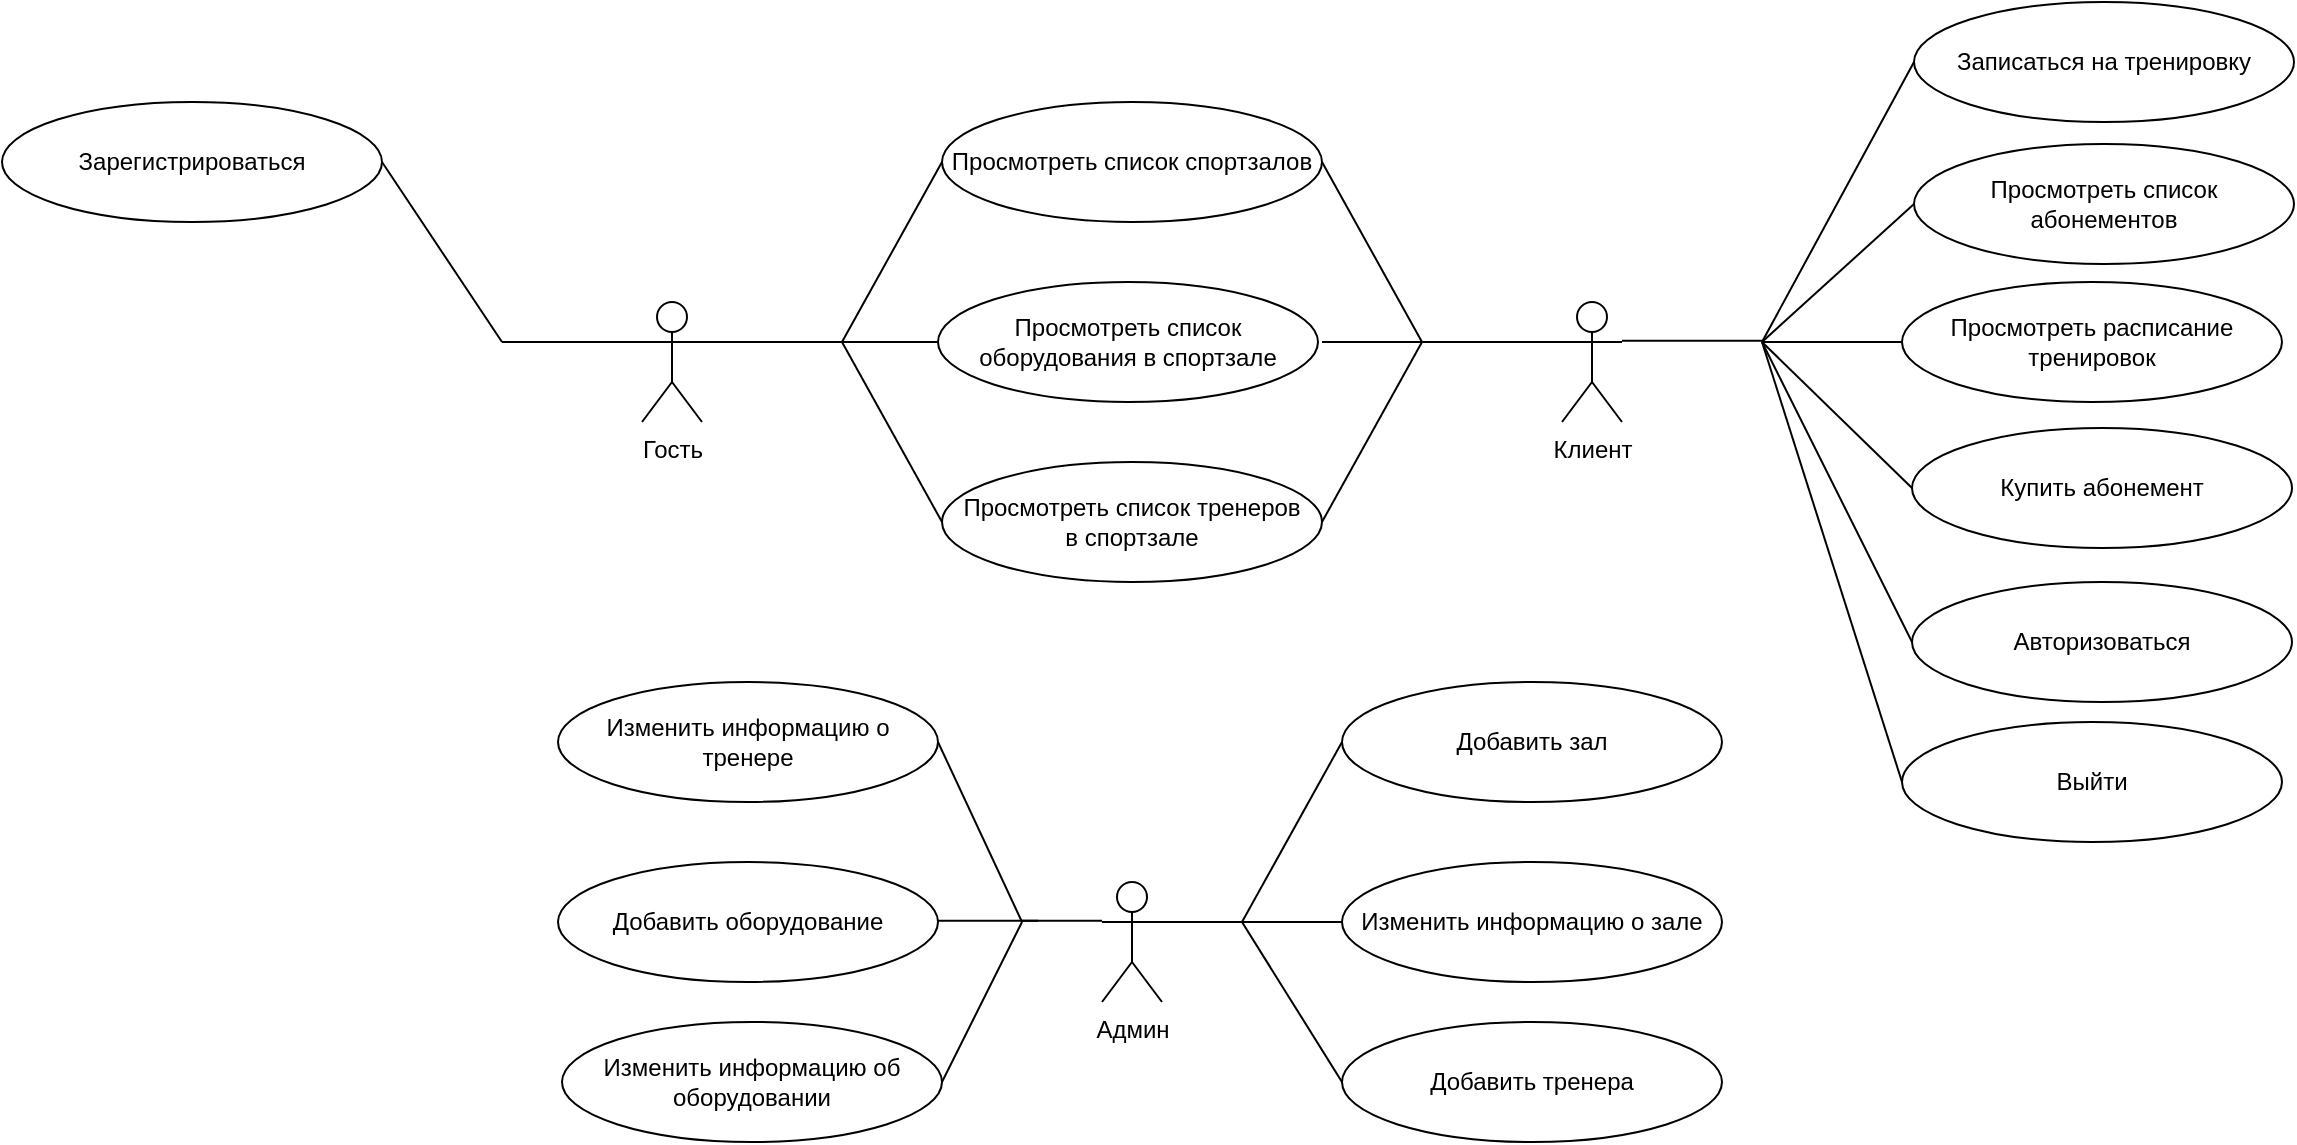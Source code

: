 <mxfile version="24.2.2" type="device" pages="2">
  <diagram name="usecases" id="TRVuEuBvvdv5Inwpats6">
    <mxGraphModel dx="1750" dy="870" grid="1" gridSize="10" guides="1" tooltips="1" connect="1" arrows="1" fold="1" page="1" pageScale="1" pageWidth="827" pageHeight="1169" math="0" shadow="0">
      <root>
        <mxCell id="0" />
        <mxCell id="1" parent="0" />
        <mxCell id="rag-BQwi-QLOFucjsmVk-1" value="Гость" style="shape=umlActor;verticalLabelPosition=bottom;verticalAlign=top;html=1;outlineConnect=0;" vertex="1" parent="1">
          <mxGeometry x="350" y="270" width="30" height="60" as="geometry" />
        </mxCell>
        <mxCell id="rag-BQwi-QLOFucjsmVk-2" value="Просмотреть список спортзалов" style="ellipse;whiteSpace=wrap;html=1;" vertex="1" parent="1">
          <mxGeometry x="500" y="170" width="190" height="60" as="geometry" />
        </mxCell>
        <mxCell id="rag-BQwi-QLOFucjsmVk-3" value="" style="endArrow=none;html=1;rounded=0;exitX=1;exitY=0.333;exitDx=0;exitDy=0;exitPerimeter=0;" edge="1" parent="1" source="rag-BQwi-QLOFucjsmVk-1">
          <mxGeometry width="50" height="50" relative="1" as="geometry">
            <mxPoint x="340" y="300" as="sourcePoint" />
            <mxPoint x="450" y="290" as="targetPoint" />
          </mxGeometry>
        </mxCell>
        <mxCell id="rag-BQwi-QLOFucjsmVk-4" value="" style="endArrow=none;html=1;rounded=0;entryX=0;entryY=0.5;entryDx=0;entryDy=0;" edge="1" parent="1" target="rag-BQwi-QLOFucjsmVk-2">
          <mxGeometry width="50" height="50" relative="1" as="geometry">
            <mxPoint x="450" y="290" as="sourcePoint" />
            <mxPoint x="390" y="250" as="targetPoint" />
          </mxGeometry>
        </mxCell>
        <mxCell id="rag-BQwi-QLOFucjsmVk-5" value="Просмотреть список тренеров&lt;div&gt;в спортзале&lt;/div&gt;" style="ellipse;whiteSpace=wrap;html=1;" vertex="1" parent="1">
          <mxGeometry x="500" y="350" width="190" height="60" as="geometry" />
        </mxCell>
        <mxCell id="rag-BQwi-QLOFucjsmVk-6" value="" style="endArrow=none;html=1;rounded=0;entryX=0;entryY=0.5;entryDx=0;entryDy=0;" edge="1" parent="1" target="rag-BQwi-QLOFucjsmVk-5">
          <mxGeometry width="50" height="50" relative="1" as="geometry">
            <mxPoint x="450" y="290" as="sourcePoint" />
            <mxPoint x="390" y="250" as="targetPoint" />
          </mxGeometry>
        </mxCell>
        <mxCell id="rag-BQwi-QLOFucjsmVk-7" value="Просмотреть список оборудования в спортзале" style="ellipse;whiteSpace=wrap;html=1;" vertex="1" parent="1">
          <mxGeometry x="498" y="260" width="190" height="60" as="geometry" />
        </mxCell>
        <mxCell id="rag-BQwi-QLOFucjsmVk-8" value="" style="endArrow=none;html=1;rounded=0;exitX=0;exitY=0.5;exitDx=0;exitDy=0;" edge="1" parent="1" source="rag-BQwi-QLOFucjsmVk-7">
          <mxGeometry width="50" height="50" relative="1" as="geometry">
            <mxPoint x="340" y="300" as="sourcePoint" />
            <mxPoint x="450" y="290" as="targetPoint" />
          </mxGeometry>
        </mxCell>
        <mxCell id="rag-BQwi-QLOFucjsmVk-9" value="Клиент" style="shape=umlActor;verticalLabelPosition=bottom;verticalAlign=top;html=1;outlineConnect=0;" vertex="1" parent="1">
          <mxGeometry x="810" y="270" width="30" height="60" as="geometry" />
        </mxCell>
        <mxCell id="rag-BQwi-QLOFucjsmVk-11" value="" style="endArrow=none;html=1;rounded=0;entryX=0;entryY=0.333;entryDx=0;entryDy=0;entryPerimeter=0;" edge="1" parent="1" target="rag-BQwi-QLOFucjsmVk-9">
          <mxGeometry width="50" height="50" relative="1" as="geometry">
            <mxPoint x="760" y="290" as="sourcePoint" />
            <mxPoint x="580" y="260" as="targetPoint" />
          </mxGeometry>
        </mxCell>
        <mxCell id="rag-BQwi-QLOFucjsmVk-12" value="" style="endArrow=none;html=1;rounded=0;exitX=1;exitY=0.5;exitDx=0;exitDy=0;" edge="1" parent="1" source="rag-BQwi-QLOFucjsmVk-5">
          <mxGeometry width="50" height="50" relative="1" as="geometry">
            <mxPoint x="530" y="310" as="sourcePoint" />
            <mxPoint x="740" y="290" as="targetPoint" />
          </mxGeometry>
        </mxCell>
        <mxCell id="rag-BQwi-QLOFucjsmVk-13" value="" style="endArrow=none;html=1;rounded=0;" edge="1" parent="1">
          <mxGeometry width="50" height="50" relative="1" as="geometry">
            <mxPoint x="690" y="290" as="sourcePoint" />
            <mxPoint x="760" y="290" as="targetPoint" />
          </mxGeometry>
        </mxCell>
        <mxCell id="rag-BQwi-QLOFucjsmVk-14" value="" style="endArrow=none;html=1;rounded=0;exitX=1;exitY=0.5;exitDx=0;exitDy=0;" edge="1" parent="1" source="rag-BQwi-QLOFucjsmVk-2">
          <mxGeometry width="50" height="50" relative="1" as="geometry">
            <mxPoint x="530" y="310" as="sourcePoint" />
            <mxPoint x="740" y="290" as="targetPoint" />
          </mxGeometry>
        </mxCell>
        <mxCell id="rag-BQwi-QLOFucjsmVk-15" value="Просмотреть список абонементов" style="ellipse;whiteSpace=wrap;html=1;" vertex="1" parent="1">
          <mxGeometry x="986" y="191" width="190" height="60" as="geometry" />
        </mxCell>
        <mxCell id="rag-BQwi-QLOFucjsmVk-16" value="" style="endArrow=none;html=1;rounded=0;exitX=0;exitY=0.5;exitDx=0;exitDy=0;" edge="1" parent="1" source="rag-BQwi-QLOFucjsmVk-15">
          <mxGeometry width="50" height="50" relative="1" as="geometry">
            <mxPoint x="530" y="360" as="sourcePoint" />
            <mxPoint x="910" y="290" as="targetPoint" />
          </mxGeometry>
        </mxCell>
        <mxCell id="rag-BQwi-QLOFucjsmVk-17" value="Просмотреть расписание тренировок" style="ellipse;whiteSpace=wrap;html=1;" vertex="1" parent="1">
          <mxGeometry x="980" y="260" width="190" height="60" as="geometry" />
        </mxCell>
        <mxCell id="rag-BQwi-QLOFucjsmVk-18" value="" style="endArrow=none;html=1;rounded=0;exitX=0;exitY=0.5;exitDx=0;exitDy=0;" edge="1" parent="1" source="rag-BQwi-QLOFucjsmVk-17">
          <mxGeometry width="50" height="50" relative="1" as="geometry">
            <mxPoint x="530" y="360" as="sourcePoint" />
            <mxPoint x="910" y="290" as="targetPoint" />
          </mxGeometry>
        </mxCell>
        <mxCell id="rag-BQwi-QLOFucjsmVk-19" value="Купить абонемент" style="ellipse;whiteSpace=wrap;html=1;" vertex="1" parent="1">
          <mxGeometry x="985" y="333" width="190" height="60" as="geometry" />
        </mxCell>
        <mxCell id="rag-BQwi-QLOFucjsmVk-20" value="" style="endArrow=none;html=1;rounded=0;exitX=0;exitY=0.5;exitDx=0;exitDy=0;" edge="1" parent="1" source="rag-BQwi-QLOFucjsmVk-19">
          <mxGeometry width="50" height="50" relative="1" as="geometry">
            <mxPoint x="640" y="420" as="sourcePoint" />
            <mxPoint x="910" y="290" as="targetPoint" />
          </mxGeometry>
        </mxCell>
        <mxCell id="rag-BQwi-QLOFucjsmVk-22" value="Записаться на тренировку" style="ellipse;whiteSpace=wrap;html=1;" vertex="1" parent="1">
          <mxGeometry x="986" y="120" width="190" height="60" as="geometry" />
        </mxCell>
        <mxCell id="rag-BQwi-QLOFucjsmVk-23" value="" style="endArrow=none;html=1;rounded=0;exitX=0;exitY=0.5;exitDx=0;exitDy=0;" edge="1" parent="1" source="rag-BQwi-QLOFucjsmVk-22">
          <mxGeometry width="50" height="50" relative="1" as="geometry">
            <mxPoint x="640" y="420" as="sourcePoint" />
            <mxPoint x="910" y="290" as="targetPoint" />
          </mxGeometry>
        </mxCell>
        <mxCell id="rag-BQwi-QLOFucjsmVk-24" value="Зарегистрироваться" style="ellipse;whiteSpace=wrap;html=1;" vertex="1" parent="1">
          <mxGeometry x="30" y="170" width="190" height="60" as="geometry" />
        </mxCell>
        <mxCell id="rag-BQwi-QLOFucjsmVk-25" value="" style="endArrow=none;html=1;rounded=0;entryX=1;entryY=0.5;entryDx=0;entryDy=0;" edge="1" parent="1" target="rag-BQwi-QLOFucjsmVk-24">
          <mxGeometry width="50" height="50" relative="1" as="geometry">
            <mxPoint x="280" y="290" as="sourcePoint" />
            <mxPoint x="690" y="370" as="targetPoint" />
          </mxGeometry>
        </mxCell>
        <mxCell id="rag-BQwi-QLOFucjsmVk-26" value="" style="endArrow=none;html=1;rounded=0;exitX=0;exitY=0.333;exitDx=0;exitDy=0;exitPerimeter=0;" edge="1" parent="1" source="rag-BQwi-QLOFucjsmVk-1">
          <mxGeometry width="50" height="50" relative="1" as="geometry">
            <mxPoint x="640" y="420" as="sourcePoint" />
            <mxPoint x="280" y="290" as="targetPoint" />
          </mxGeometry>
        </mxCell>
        <mxCell id="rag-BQwi-QLOFucjsmVk-27" value="" style="endArrow=none;html=1;rounded=0;exitX=0;exitY=0.333;exitDx=0;exitDy=0;exitPerimeter=0;" edge="1" parent="1">
          <mxGeometry width="50" height="50" relative="1" as="geometry">
            <mxPoint x="910" y="289.38" as="sourcePoint" />
            <mxPoint x="840" y="289.38" as="targetPoint" />
          </mxGeometry>
        </mxCell>
        <mxCell id="rag-BQwi-QLOFucjsmVk-28" value="Авторизоваться" style="ellipse;whiteSpace=wrap;html=1;" vertex="1" parent="1">
          <mxGeometry x="985" y="410" width="190" height="60" as="geometry" />
        </mxCell>
        <mxCell id="rag-BQwi-QLOFucjsmVk-29" value="Выйти" style="ellipse;whiteSpace=wrap;html=1;" vertex="1" parent="1">
          <mxGeometry x="980" y="480" width="190" height="60" as="geometry" />
        </mxCell>
        <mxCell id="rag-BQwi-QLOFucjsmVk-30" value="" style="endArrow=none;html=1;rounded=0;exitX=0;exitY=0.5;exitDx=0;exitDy=0;" edge="1" parent="1" source="rag-BQwi-QLOFucjsmVk-28">
          <mxGeometry width="50" height="50" relative="1" as="geometry">
            <mxPoint x="660" y="390" as="sourcePoint" />
            <mxPoint x="910" y="290" as="targetPoint" />
          </mxGeometry>
        </mxCell>
        <mxCell id="rag-BQwi-QLOFucjsmVk-31" value="" style="endArrow=none;html=1;rounded=0;exitX=0;exitY=0.5;exitDx=0;exitDy=0;" edge="1" parent="1" source="rag-BQwi-QLOFucjsmVk-29">
          <mxGeometry width="50" height="50" relative="1" as="geometry">
            <mxPoint x="995" y="450" as="sourcePoint" />
            <mxPoint x="910" y="290" as="targetPoint" />
          </mxGeometry>
        </mxCell>
        <mxCell id="rag-BQwi-QLOFucjsmVk-32" value="Админ" style="shape=umlActor;verticalLabelPosition=bottom;verticalAlign=top;html=1;outlineConnect=0;" vertex="1" parent="1">
          <mxGeometry x="580" y="560" width="30" height="60" as="geometry" />
        </mxCell>
        <mxCell id="rag-BQwi-QLOFucjsmVk-33" value="" style="endArrow=none;html=1;rounded=0;exitX=1;exitY=0.333;exitDx=0;exitDy=0;exitPerimeter=0;" edge="1" parent="1" source="rag-BQwi-QLOFucjsmVk-32">
          <mxGeometry width="50" height="50" relative="1" as="geometry">
            <mxPoint x="770" y="300" as="sourcePoint" />
            <mxPoint x="650" y="580" as="targetPoint" />
          </mxGeometry>
        </mxCell>
        <mxCell id="rag-BQwi-QLOFucjsmVk-34" value="" style="endArrow=none;html=1;rounded=0;exitX=1;exitY=0.5;exitDx=0;exitDy=0;" edge="1" parent="1">
          <mxGeometry width="50" height="50" relative="1" as="geometry">
            <mxPoint x="650" y="580" as="sourcePoint" />
            <mxPoint x="700" y="490" as="targetPoint" />
          </mxGeometry>
        </mxCell>
        <mxCell id="rag-BQwi-QLOFucjsmVk-35" value="Добавить зал" style="ellipse;whiteSpace=wrap;html=1;" vertex="1" parent="1">
          <mxGeometry x="700" y="460" width="190" height="60" as="geometry" />
        </mxCell>
        <mxCell id="rag-BQwi-QLOFucjsmVk-36" value="Изменить информацию о зале" style="ellipse;whiteSpace=wrap;html=1;" vertex="1" parent="1">
          <mxGeometry x="700" y="550" width="190" height="60" as="geometry" />
        </mxCell>
        <mxCell id="rag-BQwi-QLOFucjsmVk-37" value="" style="endArrow=none;html=1;rounded=0;entryX=0;entryY=0.5;entryDx=0;entryDy=0;" edge="1" parent="1" target="rag-BQwi-QLOFucjsmVk-36">
          <mxGeometry width="50" height="50" relative="1" as="geometry">
            <mxPoint x="650" y="580" as="sourcePoint" />
            <mxPoint x="710" y="500" as="targetPoint" />
          </mxGeometry>
        </mxCell>
        <mxCell id="rag-BQwi-QLOFucjsmVk-39" value="Добавить тренера" style="ellipse;whiteSpace=wrap;html=1;" vertex="1" parent="1">
          <mxGeometry x="700" y="630" width="190" height="60" as="geometry" />
        </mxCell>
        <mxCell id="rag-BQwi-QLOFucjsmVk-40" value="" style="endArrow=none;html=1;rounded=0;entryX=0;entryY=0.5;entryDx=0;entryDy=0;" edge="1" parent="1" target="rag-BQwi-QLOFucjsmVk-39">
          <mxGeometry width="50" height="50" relative="1" as="geometry">
            <mxPoint x="650" y="580" as="sourcePoint" />
            <mxPoint x="650" y="330" as="targetPoint" />
          </mxGeometry>
        </mxCell>
        <mxCell id="rag-BQwi-QLOFucjsmVk-41" value="Изменить информацию о тренере" style="ellipse;whiteSpace=wrap;html=1;" vertex="1" parent="1">
          <mxGeometry x="308" y="460" width="190" height="60" as="geometry" />
        </mxCell>
        <mxCell id="rag-BQwi-QLOFucjsmVk-42" value="" style="endArrow=none;html=1;rounded=0;exitX=1;exitY=0.333;exitDx=0;exitDy=0;exitPerimeter=0;" edge="1" parent="1">
          <mxGeometry width="50" height="50" relative="1" as="geometry">
            <mxPoint x="540" y="579.41" as="sourcePoint" />
            <mxPoint x="580" y="579.41" as="targetPoint" />
          </mxGeometry>
        </mxCell>
        <mxCell id="rag-BQwi-QLOFucjsmVk-43" value="" style="endArrow=none;html=1;rounded=0;exitX=1;exitY=0.5;exitDx=0;exitDy=0;" edge="1" parent="1" source="rag-BQwi-QLOFucjsmVk-41">
          <mxGeometry width="50" height="50" relative="1" as="geometry">
            <mxPoint x="590" y="490" as="sourcePoint" />
            <mxPoint x="540" y="580" as="targetPoint" />
          </mxGeometry>
        </mxCell>
        <mxCell id="rag-BQwi-QLOFucjsmVk-44" value="Добавить оборудование" style="ellipse;whiteSpace=wrap;html=1;" vertex="1" parent="1">
          <mxGeometry x="308" y="550" width="190" height="60" as="geometry" />
        </mxCell>
        <mxCell id="rag-BQwi-QLOFucjsmVk-45" value="" style="endArrow=none;html=1;rounded=0;entryX=0;entryY=0.5;entryDx=0;entryDy=0;" edge="1" parent="1">
          <mxGeometry width="50" height="50" relative="1" as="geometry">
            <mxPoint x="498" y="579.41" as="sourcePoint" />
            <mxPoint x="548" y="579.41" as="targetPoint" />
          </mxGeometry>
        </mxCell>
        <mxCell id="rag-BQwi-QLOFucjsmVk-46" value="Изменить информацию об оборудовании" style="ellipse;whiteSpace=wrap;html=1;" vertex="1" parent="1">
          <mxGeometry x="310" y="630" width="190" height="60" as="geometry" />
        </mxCell>
        <mxCell id="rag-BQwi-QLOFucjsmVk-47" value="" style="endArrow=none;html=1;rounded=0;entryX=1;entryY=0.5;entryDx=0;entryDy=0;" edge="1" parent="1" target="rag-BQwi-QLOFucjsmVk-46">
          <mxGeometry width="50" height="50" relative="1" as="geometry">
            <mxPoint x="540" y="580" as="sourcePoint" />
            <mxPoint x="660" y="430" as="targetPoint" />
          </mxGeometry>
        </mxCell>
      </root>
    </mxGraphModel>
  </diagram>
  <diagram id="Bo6eww_ZPeu4svtfdiU2" name="ER">
    <mxGraphModel dx="2442" dy="803" grid="1" gridSize="10" guides="1" tooltips="1" connect="1" arrows="1" fold="1" page="1" pageScale="1" pageWidth="827" pageHeight="1169" math="0" shadow="0">
      <root>
        <mxCell id="0" />
        <mxCell id="1" parent="0" />
        <mxCell id="Ph7lW5ck54dBPAjGim_W-3" style="edgeStyle=orthogonalEdgeStyle;rounded=0;orthogonalLoop=1;jettySize=auto;html=1;exitX=0;exitY=0.5;exitDx=0;exitDy=0;entryX=1;entryY=0.5;entryDx=0;entryDy=0;endArrow=none;endFill=0;" edge="1" parent="1" source="Ph7lW5ck54dBPAjGim_W-1" target="Ph7lW5ck54dBPAjGim_W-2">
          <mxGeometry relative="1" as="geometry">
            <Array as="points">
              <mxPoint x="340" y="332" />
              <mxPoint x="340" y="227" />
            </Array>
          </mxGeometry>
        </mxCell>
        <mxCell id="Ph7lW5ck54dBPAjGim_W-6" style="edgeStyle=orthogonalEdgeStyle;rounded=0;orthogonalLoop=1;jettySize=auto;html=1;exitX=0;exitY=0.5;exitDx=0;exitDy=0;entryX=1;entryY=0.5;entryDx=0;entryDy=0;strokeColor=default;align=center;verticalAlign=middle;fontFamily=Helvetica;fontSize=11;fontColor=default;labelBackgroundColor=default;endArrow=none;endFill=0;" edge="1" parent="1" source="Ph7lW5ck54dBPAjGim_W-1" target="Ph7lW5ck54dBPAjGim_W-4">
          <mxGeometry relative="1" as="geometry">
            <Array as="points">
              <mxPoint x="340" y="332" />
              <mxPoint x="340" y="282" />
            </Array>
          </mxGeometry>
        </mxCell>
        <mxCell id="Ph7lW5ck54dBPAjGim_W-7" style="edgeStyle=orthogonalEdgeStyle;rounded=0;orthogonalLoop=1;jettySize=auto;html=1;exitX=0;exitY=0.5;exitDx=0;exitDy=0;entryX=1;entryY=0.5;entryDx=0;entryDy=0;strokeColor=default;align=center;verticalAlign=middle;fontFamily=Helvetica;fontSize=11;fontColor=default;labelBackgroundColor=default;endArrow=none;endFill=0;" edge="1" parent="1" source="Ph7lW5ck54dBPAjGim_W-1" target="Ph7lW5ck54dBPAjGim_W-5">
          <mxGeometry relative="1" as="geometry">
            <Array as="points">
              <mxPoint x="340" y="332" />
              <mxPoint x="340" y="382" />
            </Array>
          </mxGeometry>
        </mxCell>
        <mxCell id="Ph7lW5ck54dBPAjGim_W-9" style="edgeStyle=orthogonalEdgeStyle;rounded=0;orthogonalLoop=1;jettySize=auto;html=1;exitX=0;exitY=0.5;exitDx=0;exitDy=0;entryX=1;entryY=0.5;entryDx=0;entryDy=0;strokeColor=default;align=center;verticalAlign=middle;fontFamily=Helvetica;fontSize=11;fontColor=default;labelBackgroundColor=default;endArrow=none;endFill=0;" edge="1" parent="1" source="Ph7lW5ck54dBPAjGim_W-1" target="Ph7lW5ck54dBPAjGim_W-8">
          <mxGeometry relative="1" as="geometry">
            <Array as="points">
              <mxPoint x="340" y="332" />
              <mxPoint x="340" y="432" />
            </Array>
          </mxGeometry>
        </mxCell>
        <mxCell id="Ph7lW5ck54dBPAjGim_W-12" style="edgeStyle=orthogonalEdgeStyle;rounded=0;orthogonalLoop=1;jettySize=auto;html=1;exitX=0;exitY=0.5;exitDx=0;exitDy=0;entryX=1;entryY=0.5;entryDx=0;entryDy=0;strokeColor=default;align=center;verticalAlign=middle;fontFamily=Helvetica;fontSize=11;fontColor=default;labelBackgroundColor=default;endArrow=none;endFill=0;" edge="1" parent="1" source="Ph7lW5ck54dBPAjGim_W-1" target="Ph7lW5ck54dBPAjGim_W-10">
          <mxGeometry relative="1" as="geometry" />
        </mxCell>
        <mxCell id="Ph7lW5ck54dBPAjGim_W-15" style="edgeStyle=orthogonalEdgeStyle;rounded=0;orthogonalLoop=1;jettySize=auto;html=1;exitX=0.5;exitY=0;exitDx=0;exitDy=0;entryX=0.5;entryY=1;entryDx=0;entryDy=0;strokeColor=default;align=center;verticalAlign=middle;fontFamily=Helvetica;fontSize=11;fontColor=default;labelBackgroundColor=default;endArrow=none;endFill=0;" edge="1" parent="1" source="Ph7lW5ck54dBPAjGim_W-1" target="Ph7lW5ck54dBPAjGim_W-14">
          <mxGeometry relative="1" as="geometry" />
        </mxCell>
        <mxCell id="Ph7lW5ck54dBPAjGim_W-16" value="1" style="edgeLabel;html=1;align=center;verticalAlign=middle;resizable=0;points=[];fontFamily=Helvetica;fontSize=11;fontColor=default;labelBackgroundColor=default;" vertex="1" connectable="0" parent="Ph7lW5ck54dBPAjGim_W-15">
          <mxGeometry x="-0.556" y="1" relative="1" as="geometry">
            <mxPoint as="offset" />
          </mxGeometry>
        </mxCell>
        <mxCell id="Ph7lW5ck54dBPAjGim_W-1" value="Тренажерный зал" style="whiteSpace=wrap;html=1;align=center;" vertex="1" parent="1">
          <mxGeometry x="370" y="312" width="100" height="40" as="geometry" />
        </mxCell>
        <mxCell id="Ph7lW5ck54dBPAjGim_W-2" value="Название" style="ellipse;whiteSpace=wrap;html=1;align=center;" vertex="1" parent="1">
          <mxGeometry x="200" y="207" width="100" height="40" as="geometry" />
        </mxCell>
        <mxCell id="Ph7lW5ck54dBPAjGim_W-4" value="Номер телефона" style="ellipse;whiteSpace=wrap;html=1;align=center;" vertex="1" parent="1">
          <mxGeometry x="200" y="262" width="100" height="40" as="geometry" />
        </mxCell>
        <mxCell id="Ph7lW5ck54dBPAjGim_W-5" value="Адрес" style="ellipse;whiteSpace=wrap;html=1;align=center;" vertex="1" parent="1">
          <mxGeometry x="200" y="362" width="100" height="40" as="geometry" />
        </mxCell>
        <mxCell id="Ph7lW5ck54dBPAjGim_W-8" value="Является сетевым" style="ellipse;whiteSpace=wrap;html=1;align=center;" vertex="1" parent="1">
          <mxGeometry x="200" y="412" width="100" height="40" as="geometry" />
        </mxCell>
        <mxCell id="Ph7lW5ck54dBPAjGim_W-10" value="Город" style="ellipse;whiteSpace=wrap;html=1;align=center;" vertex="1" parent="1">
          <mxGeometry x="200" y="312" width="100" height="40" as="geometry" />
        </mxCell>
        <mxCell id="Ph7lW5ck54dBPAjGim_W-60" style="edgeStyle=orthogonalEdgeStyle;rounded=0;orthogonalLoop=1;jettySize=auto;html=1;exitX=1;exitY=0.5;exitDx=0;exitDy=0;entryX=0;entryY=0.5;entryDx=0;entryDy=0;strokeColor=default;align=center;verticalAlign=middle;fontFamily=Helvetica;fontSize=11;fontColor=default;labelBackgroundColor=default;endArrow=none;endFill=0;" edge="1" parent="1" source="Ph7lW5ck54dBPAjGim_W-13" target="Ph7lW5ck54dBPAjGim_W-22">
          <mxGeometry relative="1" as="geometry" />
        </mxCell>
        <mxCell id="Ph7lW5ck54dBPAjGim_W-61" style="edgeStyle=orthogonalEdgeStyle;rounded=0;orthogonalLoop=1;jettySize=auto;html=1;exitX=1;exitY=0.5;exitDx=0;exitDy=0;entryX=0;entryY=0.5;entryDx=0;entryDy=0;strokeColor=default;align=center;verticalAlign=middle;fontFamily=Helvetica;fontSize=11;fontColor=default;labelBackgroundColor=default;endArrow=none;endFill=0;" edge="1" parent="1" source="Ph7lW5ck54dBPAjGim_W-13" target="Ph7lW5ck54dBPAjGim_W-21">
          <mxGeometry relative="1" as="geometry" />
        </mxCell>
        <mxCell id="Ph7lW5ck54dBPAjGim_W-13" value="Оборудование" style="whiteSpace=wrap;html=1;align=center;" vertex="1" parent="1">
          <mxGeometry x="510" y="220" width="100" height="40" as="geometry" />
        </mxCell>
        <mxCell id="Ph7lW5ck54dBPAjGim_W-17" style="edgeStyle=orthogonalEdgeStyle;rounded=0;orthogonalLoop=1;jettySize=auto;html=1;exitX=1;exitY=0.5;exitDx=0;exitDy=0;entryX=0;entryY=0.5;entryDx=0;entryDy=0;strokeColor=default;align=center;verticalAlign=middle;fontFamily=Helvetica;fontSize=11;fontColor=default;labelBackgroundColor=default;endArrow=none;endFill=0;" edge="1" parent="1" source="Ph7lW5ck54dBPAjGim_W-14" target="Ph7lW5ck54dBPAjGim_W-13">
          <mxGeometry relative="1" as="geometry" />
        </mxCell>
        <mxCell id="Ph7lW5ck54dBPAjGim_W-18" value="n" style="edgeLabel;html=1;align=center;verticalAlign=middle;resizable=0;points=[];fontFamily=Helvetica;fontSize=11;fontColor=default;labelBackgroundColor=default;" vertex="1" connectable="0" parent="Ph7lW5ck54dBPAjGim_W-17">
          <mxGeometry x="0.564" relative="1" as="geometry">
            <mxPoint as="offset" />
          </mxGeometry>
        </mxCell>
        <mxCell id="Ph7lW5ck54dBPAjGim_W-14" value="Владеет" style="shape=rhombus;perimeter=rhombusPerimeter;whiteSpace=wrap;html=1;align=center;fontFamily=Helvetica;fontSize=11;fontColor=default;labelBackgroundColor=default;" vertex="1" parent="1">
          <mxGeometry x="360" y="210" width="120" height="60" as="geometry" />
        </mxCell>
        <mxCell id="Ph7lW5ck54dBPAjGim_W-26" style="edgeStyle=orthogonalEdgeStyle;rounded=0;orthogonalLoop=1;jettySize=auto;html=1;exitX=1;exitY=0.5;exitDx=0;exitDy=0;entryX=0;entryY=0.5;entryDx=0;entryDy=0;strokeColor=default;align=center;verticalAlign=middle;fontFamily=Helvetica;fontSize=11;fontColor=default;labelBackgroundColor=default;endArrow=none;endFill=0;" edge="1" parent="1" source="Ph7lW5ck54dBPAjGim_W-19" target="Ph7lW5ck54dBPAjGim_W-25">
          <mxGeometry relative="1" as="geometry" />
        </mxCell>
        <mxCell id="Ph7lW5ck54dBPAjGim_W-28" style="edgeStyle=orthogonalEdgeStyle;rounded=0;orthogonalLoop=1;jettySize=auto;html=1;exitX=1;exitY=0.5;exitDx=0;exitDy=0;entryX=0;entryY=0.5;entryDx=0;entryDy=0;strokeColor=default;align=center;verticalAlign=middle;fontFamily=Helvetica;fontSize=11;fontColor=default;labelBackgroundColor=default;endArrow=none;endFill=0;" edge="1" parent="1" source="Ph7lW5ck54dBPAjGim_W-19" target="Ph7lW5ck54dBPAjGim_W-27">
          <mxGeometry relative="1" as="geometry" />
        </mxCell>
        <mxCell id="Ph7lW5ck54dBPAjGim_W-31" style="edgeStyle=orthogonalEdgeStyle;rounded=0;orthogonalLoop=1;jettySize=auto;html=1;exitX=1;exitY=0.5;exitDx=0;exitDy=0;strokeColor=default;align=center;verticalAlign=middle;fontFamily=Helvetica;fontSize=11;fontColor=default;labelBackgroundColor=default;endArrow=none;endFill=0;" edge="1" parent="1" source="Ph7lW5ck54dBPAjGim_W-19" target="Ph7lW5ck54dBPAjGim_W-27">
          <mxGeometry relative="1" as="geometry" />
        </mxCell>
        <mxCell id="Ph7lW5ck54dBPAjGim_W-32" style="edgeStyle=orthogonalEdgeStyle;rounded=0;orthogonalLoop=1;jettySize=auto;html=1;exitX=1;exitY=0.5;exitDx=0;exitDy=0;entryX=0;entryY=0.5;entryDx=0;entryDy=0;strokeColor=default;align=center;verticalAlign=middle;fontFamily=Helvetica;fontSize=11;fontColor=default;labelBackgroundColor=default;endArrow=none;endFill=0;" edge="1" parent="1" source="Ph7lW5ck54dBPAjGim_W-19" target="Ph7lW5ck54dBPAjGim_W-29">
          <mxGeometry relative="1" as="geometry" />
        </mxCell>
        <mxCell id="Ph7lW5ck54dBPAjGim_W-36" style="edgeStyle=orthogonalEdgeStyle;rounded=0;orthogonalLoop=1;jettySize=auto;html=1;exitX=1;exitY=0.5;exitDx=0;exitDy=0;entryX=0;entryY=0.5;entryDx=0;entryDy=0;strokeColor=default;align=center;verticalAlign=middle;fontFamily=Helvetica;fontSize=11;fontColor=default;labelBackgroundColor=default;endArrow=none;endFill=0;" edge="1" parent="1" source="Ph7lW5ck54dBPAjGim_W-19" target="Ph7lW5ck54dBPAjGim_W-30">
          <mxGeometry relative="1" as="geometry" />
        </mxCell>
        <mxCell id="Ph7lW5ck54dBPAjGim_W-19" value="Типы абонементов спортзала" style="whiteSpace=wrap;html=1;align=center;" vertex="1" parent="1">
          <mxGeometry x="650" y="312" width="100" height="40" as="geometry" />
        </mxCell>
        <mxCell id="Ph7lW5ck54dBPAjGim_W-21" value="Название" style="ellipse;whiteSpace=wrap;html=1;align=center;" vertex="1" parent="1">
          <mxGeometry x="670" y="170" width="100" height="40" as="geometry" />
        </mxCell>
        <mxCell id="Ph7lW5ck54dBPAjGim_W-22" value="Описание" style="ellipse;whiteSpace=wrap;html=1;align=center;" vertex="1" parent="1">
          <mxGeometry x="670" y="220" width="100" height="40" as="geometry" />
        </mxCell>
        <mxCell id="Ph7lW5ck54dBPAjGim_W-25" value="Тип" style="ellipse;whiteSpace=wrap;html=1;align=center;" vertex="1" parent="1">
          <mxGeometry x="817" y="262" width="100" height="40" as="geometry" />
        </mxCell>
        <mxCell id="Ph7lW5ck54dBPAjGim_W-27" value="Описание" style="ellipse;whiteSpace=wrap;html=1;align=center;" vertex="1" parent="1">
          <mxGeometry x="817" y="312" width="100" height="40" as="geometry" />
        </mxCell>
        <mxCell id="Ph7lW5ck54dBPAjGim_W-29" value="Цена" style="ellipse;whiteSpace=wrap;html=1;align=center;" vertex="1" parent="1">
          <mxGeometry x="817" y="362" width="100" height="40" as="geometry" />
        </mxCell>
        <mxCell id="Ph7lW5ck54dBPAjGim_W-30" value="Длительность в днях" style="ellipse;whiteSpace=wrap;html=1;align=center;" vertex="1" parent="1">
          <mxGeometry x="817" y="412" width="100" height="40" as="geometry" />
        </mxCell>
        <mxCell id="Ph7lW5ck54dBPAjGim_W-34" style="edgeStyle=orthogonalEdgeStyle;rounded=0;orthogonalLoop=1;jettySize=auto;html=1;exitX=0;exitY=0.5;exitDx=0;exitDy=0;entryX=1;entryY=0.5;entryDx=0;entryDy=0;strokeColor=default;align=center;verticalAlign=middle;fontFamily=Helvetica;fontSize=11;fontColor=default;labelBackgroundColor=default;endArrow=none;endFill=0;" edge="1" parent="1" source="Ph7lW5ck54dBPAjGim_W-33" target="Ph7lW5ck54dBPAjGim_W-1">
          <mxGeometry relative="1" as="geometry" />
        </mxCell>
        <mxCell id="Ph7lW5ck54dBPAjGim_W-37" value="1" style="edgeLabel;html=1;align=center;verticalAlign=middle;resizable=0;points=[];fontFamily=Helvetica;fontSize=11;fontColor=default;labelBackgroundColor=default;" vertex="1" connectable="0" parent="Ph7lW5ck54dBPAjGim_W-34">
          <mxGeometry x="0.067" relative="1" as="geometry">
            <mxPoint as="offset" />
          </mxGeometry>
        </mxCell>
        <mxCell id="Ph7lW5ck54dBPAjGim_W-35" style="edgeStyle=orthogonalEdgeStyle;rounded=0;orthogonalLoop=1;jettySize=auto;html=1;exitX=1;exitY=0.5;exitDx=0;exitDy=0;entryX=0;entryY=0.5;entryDx=0;entryDy=0;strokeColor=default;align=center;verticalAlign=middle;fontFamily=Helvetica;fontSize=11;fontColor=default;labelBackgroundColor=default;endArrow=none;endFill=0;" edge="1" parent="1" target="Ph7lW5ck54dBPAjGim_W-19">
          <mxGeometry relative="1" as="geometry">
            <mxPoint x="620" y="332" as="sourcePoint" />
          </mxGeometry>
        </mxCell>
        <mxCell id="Ph7lW5ck54dBPAjGim_W-38" value="n" style="edgeLabel;html=1;align=center;verticalAlign=middle;resizable=0;points=[];fontFamily=Helvetica;fontSize=11;fontColor=default;labelBackgroundColor=default;" vertex="1" connectable="0" parent="Ph7lW5ck54dBPAjGim_W-35">
          <mxGeometry x="0.4" relative="1" as="geometry">
            <mxPoint x="-2" y="-1" as="offset" />
          </mxGeometry>
        </mxCell>
        <mxCell id="Ph7lW5ck54dBPAjGim_W-33" value="Предоставляет" style="shape=rhombus;perimeter=rhombusPerimeter;whiteSpace=wrap;html=1;align=center;fontFamily=Helvetica;fontSize=11;fontColor=default;labelBackgroundColor=default;" vertex="1" parent="1">
          <mxGeometry x="500" y="302" width="120" height="60" as="geometry" />
        </mxCell>
        <mxCell id="Ph7lW5ck54dBPAjGim_W-51" style="edgeStyle=orthogonalEdgeStyle;rounded=0;orthogonalLoop=1;jettySize=auto;html=1;exitX=1;exitY=0.5;exitDx=0;exitDy=0;entryX=0;entryY=0.5;entryDx=0;entryDy=0;strokeColor=default;align=center;verticalAlign=middle;fontFamily=Helvetica;fontSize=11;fontColor=default;labelBackgroundColor=default;endArrow=none;endFill=0;" edge="1" parent="1" source="Ph7lW5ck54dBPAjGim_W-39" target="Ph7lW5ck54dBPAjGim_W-50">
          <mxGeometry relative="1" as="geometry" />
        </mxCell>
        <mxCell id="Ph7lW5ck54dBPAjGim_W-53" value="1" style="edgeLabel;html=1;align=center;verticalAlign=middle;resizable=0;points=[];fontFamily=Helvetica;fontSize=11;fontColor=default;labelBackgroundColor=default;" vertex="1" connectable="0" parent="Ph7lW5ck54dBPAjGim_W-51">
          <mxGeometry x="-0.044" y="4" relative="1" as="geometry">
            <mxPoint y="2" as="offset" />
          </mxGeometry>
        </mxCell>
        <mxCell id="Ph7lW5ck54dBPAjGim_W-100" style="edgeStyle=orthogonalEdgeStyle;rounded=0;orthogonalLoop=1;jettySize=auto;html=1;exitX=0.5;exitY=1;exitDx=0;exitDy=0;entryX=1;entryY=0.5;entryDx=0;entryDy=0;strokeColor=default;align=center;verticalAlign=middle;fontFamily=Helvetica;fontSize=11;fontColor=default;labelBackgroundColor=default;endArrow=none;endFill=0;" edge="1" parent="1" source="Ph7lW5ck54dBPAjGim_W-39" target="Ph7lW5ck54dBPAjGim_W-40">
          <mxGeometry relative="1" as="geometry" />
        </mxCell>
        <mxCell id="Ph7lW5ck54dBPAjGim_W-106" style="edgeStyle=orthogonalEdgeStyle;rounded=0;orthogonalLoop=1;jettySize=auto;html=1;exitX=0;exitY=0.5;exitDx=0;exitDy=0;entryX=1;entryY=0.5;entryDx=0;entryDy=0;strokeColor=default;align=center;verticalAlign=middle;fontFamily=Helvetica;fontSize=11;fontColor=default;labelBackgroundColor=default;endArrow=none;endFill=0;" edge="1" parent="1" source="Ph7lW5ck54dBPAjGim_W-39" target="Ph7lW5ck54dBPAjGim_W-105">
          <mxGeometry relative="1" as="geometry" />
        </mxCell>
        <mxCell id="Ph7lW5ck54dBPAjGim_W-108" value="1" style="edgeLabel;html=1;align=center;verticalAlign=middle;resizable=0;points=[];fontFamily=Helvetica;fontSize=11;fontColor=default;labelBackgroundColor=default;" vertex="1" connectable="0" parent="Ph7lW5ck54dBPAjGim_W-106">
          <mxGeometry x="-0.778" relative="1" as="geometry">
            <mxPoint as="offset" />
          </mxGeometry>
        </mxCell>
        <mxCell id="Ph7lW5ck54dBPAjGim_W-39" value="Клиент" style="whiteSpace=wrap;html=1;align=center;" vertex="1" parent="1">
          <mxGeometry x="370" y="740" width="100" height="40" as="geometry" />
        </mxCell>
        <mxCell id="Ph7lW5ck54dBPAjGim_W-40" value="ФИО" style="ellipse;whiteSpace=wrap;html=1;align=center;" vertex="1" parent="1">
          <mxGeometry x="220" y="790" width="100" height="40" as="geometry" />
        </mxCell>
        <mxCell id="Ph7lW5ck54dBPAjGim_W-101" style="edgeStyle=orthogonalEdgeStyle;rounded=0;orthogonalLoop=1;jettySize=auto;html=1;exitX=1;exitY=0.5;exitDx=0;exitDy=0;entryX=0.5;entryY=1;entryDx=0;entryDy=0;strokeColor=default;align=center;verticalAlign=middle;fontFamily=Helvetica;fontSize=11;fontColor=default;labelBackgroundColor=default;endArrow=none;endFill=0;" edge="1" parent="1" source="Ph7lW5ck54dBPAjGim_W-42" target="Ph7lW5ck54dBPAjGim_W-39">
          <mxGeometry relative="1" as="geometry" />
        </mxCell>
        <mxCell id="Ph7lW5ck54dBPAjGim_W-42" value="Почта" style="ellipse;whiteSpace=wrap;html=1;align=center;" vertex="1" parent="1">
          <mxGeometry x="220" y="837.5" width="100" height="42.5" as="geometry" />
        </mxCell>
        <mxCell id="Ph7lW5ck54dBPAjGim_W-102" style="edgeStyle=orthogonalEdgeStyle;rounded=0;orthogonalLoop=1;jettySize=auto;html=1;exitX=1;exitY=0.5;exitDx=0;exitDy=0;entryX=0.5;entryY=1;entryDx=0;entryDy=0;strokeColor=default;align=center;verticalAlign=middle;fontFamily=Helvetica;fontSize=11;fontColor=default;labelBackgroundColor=default;endArrow=none;endFill=0;" edge="1" parent="1" source="Ph7lW5ck54dBPAjGim_W-44" target="Ph7lW5ck54dBPAjGim_W-39">
          <mxGeometry relative="1" as="geometry" />
        </mxCell>
        <mxCell id="Ph7lW5ck54dBPAjGim_W-44" value="Номер телефона" style="ellipse;whiteSpace=wrap;html=1;align=center;" vertex="1" parent="1">
          <mxGeometry x="220" y="890" width="100" height="40" as="geometry" />
        </mxCell>
        <mxCell id="Ph7lW5ck54dBPAjGim_W-103" style="edgeStyle=orthogonalEdgeStyle;rounded=0;orthogonalLoop=1;jettySize=auto;html=1;exitX=1;exitY=0.5;exitDx=0;exitDy=0;entryX=0.5;entryY=1;entryDx=0;entryDy=0;strokeColor=default;align=center;verticalAlign=middle;fontFamily=Helvetica;fontSize=11;fontColor=default;labelBackgroundColor=default;endArrow=none;endFill=0;" edge="1" parent="1" source="Ph7lW5ck54dBPAjGim_W-46" target="Ph7lW5ck54dBPAjGim_W-39">
          <mxGeometry relative="1" as="geometry" />
        </mxCell>
        <mxCell id="Ph7lW5ck54dBPAjGim_W-46" value="Дата рождения" style="ellipse;whiteSpace=wrap;html=1;align=center;" vertex="1" parent="1">
          <mxGeometry x="220" y="940" width="100" height="40" as="geometry" />
        </mxCell>
        <mxCell id="Ph7lW5ck54dBPAjGim_W-56" style="edgeStyle=orthogonalEdgeStyle;rounded=0;orthogonalLoop=1;jettySize=auto;html=1;exitX=0.5;exitY=0;exitDx=0;exitDy=0;entryX=0.5;entryY=1;entryDx=0;entryDy=0;strokeColor=default;align=center;verticalAlign=middle;fontFamily=Helvetica;fontSize=11;fontColor=default;labelBackgroundColor=default;endArrow=none;endFill=0;" edge="1" parent="1" source="Ph7lW5ck54dBPAjGim_W-49" target="Ph7lW5ck54dBPAjGim_W-55">
          <mxGeometry relative="1" as="geometry">
            <mxPoint x="700" y="600" as="targetPoint" />
          </mxGeometry>
        </mxCell>
        <mxCell id="Ph7lW5ck54dBPAjGim_W-58" value="1" style="edgeLabel;html=1;align=center;verticalAlign=middle;resizable=0;points=[];fontFamily=Helvetica;fontSize=11;fontColor=default;labelBackgroundColor=default;" vertex="1" connectable="0" parent="Ph7lW5ck54dBPAjGim_W-56">
          <mxGeometry x="-0.694" y="1" relative="1" as="geometry">
            <mxPoint as="offset" />
          </mxGeometry>
        </mxCell>
        <mxCell id="Ph7lW5ck54dBPAjGim_W-49" value="Абонемент клиента" style="whiteSpace=wrap;html=1;align=center;" vertex="1" parent="1">
          <mxGeometry x="650" y="740" width="100" height="40" as="geometry" />
        </mxCell>
        <mxCell id="Ph7lW5ck54dBPAjGim_W-52" style="edgeStyle=orthogonalEdgeStyle;rounded=0;orthogonalLoop=1;jettySize=auto;html=1;exitX=1;exitY=0.5;exitDx=0;exitDy=0;entryX=0;entryY=0.5;entryDx=0;entryDy=0;strokeColor=default;align=center;verticalAlign=middle;fontFamily=Helvetica;fontSize=11;fontColor=default;labelBackgroundColor=default;endArrow=none;endFill=0;" edge="1" parent="1" source="Ph7lW5ck54dBPAjGim_W-50" target="Ph7lW5ck54dBPAjGim_W-49">
          <mxGeometry relative="1" as="geometry" />
        </mxCell>
        <mxCell id="Ph7lW5ck54dBPAjGim_W-54" value="n" style="edgeLabel;html=1;align=center;verticalAlign=middle;resizable=0;points=[];fontFamily=Helvetica;fontSize=11;fontColor=default;labelBackgroundColor=default;" vertex="1" connectable="0" parent="Ph7lW5ck54dBPAjGim_W-52">
          <mxGeometry x="0.03" y="3" relative="1" as="geometry">
            <mxPoint y="1" as="offset" />
          </mxGeometry>
        </mxCell>
        <mxCell id="Ph7lW5ck54dBPAjGim_W-50" value="Имеет" style="shape=rhombus;perimeter=rhombusPerimeter;whiteSpace=wrap;html=1;align=center;fontFamily=Helvetica;fontSize=11;fontColor=default;labelBackgroundColor=default;" vertex="1" parent="1">
          <mxGeometry x="500" y="730" width="120" height="60" as="geometry" />
        </mxCell>
        <mxCell id="Ph7lW5ck54dBPAjGim_W-57" style="edgeStyle=orthogonalEdgeStyle;rounded=0;orthogonalLoop=1;jettySize=auto;html=1;exitX=0.5;exitY=0;exitDx=0;exitDy=0;strokeColor=default;align=center;verticalAlign=middle;fontFamily=Helvetica;fontSize=11;fontColor=default;labelBackgroundColor=default;endArrow=none;endFill=0;" edge="1" parent="1" target="Ph7lW5ck54dBPAjGim_W-19">
          <mxGeometry relative="1" as="geometry">
            <mxPoint x="700" y="432" as="sourcePoint" />
          </mxGeometry>
        </mxCell>
        <mxCell id="Ph7lW5ck54dBPAjGim_W-59" value="1" style="edgeLabel;html=1;align=center;verticalAlign=middle;resizable=0;points=[];fontFamily=Helvetica;fontSize=11;fontColor=default;labelBackgroundColor=default;" vertex="1" connectable="0" parent="Ph7lW5ck54dBPAjGim_W-57">
          <mxGeometry x="0.568" relative="1" as="geometry">
            <mxPoint x="-1" as="offset" />
          </mxGeometry>
        </mxCell>
        <mxCell id="Ph7lW5ck54dBPAjGim_W-55" value="Является экземпляром" style="shape=rhombus;perimeter=rhombusPerimeter;whiteSpace=wrap;html=1;align=center;fontFamily=Helvetica;fontSize=11;fontColor=default;labelBackgroundColor=none;fillColor=default;" vertex="1" parent="1">
          <mxGeometry x="640" y="412" width="120" height="60" as="geometry" />
        </mxCell>
        <mxCell id="Ph7lW5ck54dBPAjGim_W-71" style="edgeStyle=orthogonalEdgeStyle;rounded=0;orthogonalLoop=1;jettySize=auto;html=1;exitX=0;exitY=0.5;exitDx=0;exitDy=0;entryX=1;entryY=0.5;entryDx=0;entryDy=0;strokeColor=default;align=center;verticalAlign=middle;fontFamily=Helvetica;fontSize=11;fontColor=default;labelBackgroundColor=default;endArrow=none;endFill=0;" edge="1" parent="1" source="Ph7lW5ck54dBPAjGim_W-63" target="Ph7lW5ck54dBPAjGim_W-66">
          <mxGeometry relative="1" as="geometry">
            <Array as="points">
              <mxPoint x="40" y="702.5" />
              <mxPoint x="40" y="842.5" />
            </Array>
          </mxGeometry>
        </mxCell>
        <mxCell id="Ph7lW5ck54dBPAjGim_W-72" style="edgeStyle=orthogonalEdgeStyle;rounded=0;orthogonalLoop=1;jettySize=auto;html=1;exitX=0;exitY=0.5;exitDx=0;exitDy=0;entryX=1;entryY=0.5;entryDx=0;entryDy=0;strokeColor=default;align=center;verticalAlign=middle;fontFamily=Helvetica;fontSize=11;fontColor=default;labelBackgroundColor=default;endArrow=none;endFill=0;" edge="1" parent="1" source="Ph7lW5ck54dBPAjGim_W-63" target="Ph7lW5ck54dBPAjGim_W-65">
          <mxGeometry relative="1" as="geometry" />
        </mxCell>
        <mxCell id="Ph7lW5ck54dBPAjGim_W-73" style="edgeStyle=orthogonalEdgeStyle;rounded=0;orthogonalLoop=1;jettySize=auto;html=1;exitX=0;exitY=0.5;exitDx=0;exitDy=0;entryX=1;entryY=0.5;entryDx=0;entryDy=0;strokeColor=default;align=center;verticalAlign=middle;fontFamily=Helvetica;fontSize=11;fontColor=default;labelBackgroundColor=default;endArrow=none;endFill=0;" edge="1" parent="1" source="Ph7lW5ck54dBPAjGim_W-63" target="Ph7lW5ck54dBPAjGim_W-64">
          <mxGeometry relative="1" as="geometry" />
        </mxCell>
        <mxCell id="Ph7lW5ck54dBPAjGim_W-95" style="edgeStyle=orthogonalEdgeStyle;rounded=0;orthogonalLoop=1;jettySize=auto;html=1;exitX=0.5;exitY=0;exitDx=0;exitDy=0;entryX=0.5;entryY=1;entryDx=0;entryDy=0;strokeColor=default;align=center;verticalAlign=middle;fontFamily=Helvetica;fontSize=11;fontColor=default;labelBackgroundColor=default;endArrow=none;endFill=0;" edge="1" parent="1" source="Ph7lW5ck54dBPAjGim_W-63" target="Ph7lW5ck54dBPAjGim_W-94">
          <mxGeometry relative="1" as="geometry" />
        </mxCell>
        <mxCell id="Ph7lW5ck54dBPAjGim_W-97" value="1" style="edgeLabel;html=1;align=center;verticalAlign=middle;resizable=0;points=[];fontFamily=Helvetica;fontSize=11;fontColor=default;labelBackgroundColor=default;" vertex="1" connectable="0" parent="Ph7lW5ck54dBPAjGim_W-95">
          <mxGeometry x="-0.242" y="-1" relative="1" as="geometry">
            <mxPoint x="-2" y="-1" as="offset" />
          </mxGeometry>
        </mxCell>
        <mxCell id="Ph7lW5ck54dBPAjGim_W-63" value="Расписание тренировок" style="whiteSpace=wrap;html=1;align=center;" vertex="1" parent="1">
          <mxGeometry x="60" y="682.5" width="100" height="40" as="geometry" />
        </mxCell>
        <mxCell id="Ph7lW5ck54dBPAjGim_W-64" value="Дата" style="ellipse;whiteSpace=wrap;html=1;align=center;" vertex="1" parent="1">
          <mxGeometry x="-80" y="722.5" width="100" height="40" as="geometry" />
        </mxCell>
        <mxCell id="Ph7lW5ck54dBPAjGim_W-65" value="Начало тренировки" style="ellipse;whiteSpace=wrap;html=1;align=center;" vertex="1" parent="1">
          <mxGeometry x="-80" y="772.5" width="100" height="40" as="geometry" />
        </mxCell>
        <mxCell id="Ph7lW5ck54dBPAjGim_W-66" value="Конец тренировки" style="ellipse;whiteSpace=wrap;html=1;align=center;" vertex="1" parent="1">
          <mxGeometry x="-80" y="822.5" width="100" height="40" as="geometry" />
        </mxCell>
        <mxCell id="Ph7lW5ck54dBPAjGim_W-91" style="edgeStyle=orthogonalEdgeStyle;rounded=0;orthogonalLoop=1;jettySize=auto;html=1;exitX=0;exitY=0.5;exitDx=0;exitDy=0;entryX=1;entryY=0.5;entryDx=0;entryDy=0;strokeColor=default;align=center;verticalAlign=middle;fontFamily=Helvetica;fontSize=11;fontColor=default;labelBackgroundColor=default;endArrow=none;endFill=0;" edge="1" parent="1" source="Ph7lW5ck54dBPAjGim_W-70" target="Ph7lW5ck54dBPAjGim_W-90">
          <mxGeometry relative="1" as="geometry" />
        </mxCell>
        <mxCell id="Ph7lW5ck54dBPAjGim_W-92" style="edgeStyle=orthogonalEdgeStyle;rounded=0;orthogonalLoop=1;jettySize=auto;html=1;exitX=0;exitY=0.5;exitDx=0;exitDy=0;entryX=1;entryY=0.5;entryDx=0;entryDy=0;strokeColor=default;align=center;verticalAlign=middle;fontFamily=Helvetica;fontSize=11;fontColor=default;labelBackgroundColor=default;endArrow=none;endFill=0;" edge="1" parent="1" source="Ph7lW5ck54dBPAjGim_W-70" target="Ph7lW5ck54dBPAjGim_W-89">
          <mxGeometry relative="1" as="geometry" />
        </mxCell>
        <mxCell id="Ph7lW5ck54dBPAjGim_W-93" style="edgeStyle=orthogonalEdgeStyle;rounded=0;orthogonalLoop=1;jettySize=auto;html=1;exitX=0;exitY=0.5;exitDx=0;exitDy=0;entryX=1;entryY=0.5;entryDx=0;entryDy=0;strokeColor=default;align=center;verticalAlign=middle;fontFamily=Helvetica;fontSize=11;fontColor=default;labelBackgroundColor=default;endArrow=none;endFill=0;" edge="1" parent="1" source="Ph7lW5ck54dBPAjGim_W-70" target="Ph7lW5ck54dBPAjGim_W-88">
          <mxGeometry relative="1" as="geometry" />
        </mxCell>
        <mxCell id="Ph7lW5ck54dBPAjGim_W-70" value="Тренировка" style="whiteSpace=wrap;html=1;align=center;" vertex="1" parent="1">
          <mxGeometry x="60" y="523" width="100" height="40" as="geometry" />
        </mxCell>
        <mxCell id="Ph7lW5ck54dBPAjGim_W-80" style="edgeStyle=orthogonalEdgeStyle;rounded=0;orthogonalLoop=1;jettySize=auto;html=1;exitX=1;exitY=0.5;exitDx=0;exitDy=0;entryX=0;entryY=0.5;entryDx=0;entryDy=0;strokeColor=default;align=center;verticalAlign=middle;fontFamily=Helvetica;fontSize=11;fontColor=default;labelBackgroundColor=default;endArrow=none;endFill=0;" edge="1" parent="1" source="Ph7lW5ck54dBPAjGim_W-74">
          <mxGeometry relative="1" as="geometry">
            <mxPoint x="510" y="450" as="targetPoint" />
            <Array as="points">
              <mxPoint x="490" y="543" />
              <mxPoint x="490" y="450" />
            </Array>
          </mxGeometry>
        </mxCell>
        <mxCell id="Ph7lW5ck54dBPAjGim_W-81" style="edgeStyle=orthogonalEdgeStyle;rounded=0;orthogonalLoop=1;jettySize=auto;html=1;exitX=1;exitY=0.5;exitDx=0;exitDy=0;entryX=0;entryY=0.5;entryDx=0;entryDy=0;strokeColor=default;align=center;verticalAlign=middle;fontFamily=Helvetica;fontSize=11;fontColor=default;labelBackgroundColor=default;endArrow=none;endFill=0;" edge="1" parent="1" source="Ph7lW5ck54dBPAjGim_W-74" target="Ph7lW5ck54dBPAjGim_W-76">
          <mxGeometry relative="1" as="geometry" />
        </mxCell>
        <mxCell id="Ph7lW5ck54dBPAjGim_W-82" style="edgeStyle=orthogonalEdgeStyle;rounded=0;orthogonalLoop=1;jettySize=auto;html=1;exitX=1;exitY=0.5;exitDx=0;exitDy=0;entryX=0;entryY=0.5;entryDx=0;entryDy=0;strokeColor=default;align=center;verticalAlign=middle;fontFamily=Helvetica;fontSize=11;fontColor=default;labelBackgroundColor=default;endArrow=none;endFill=0;" edge="1" parent="1" source="Ph7lW5ck54dBPAjGim_W-74" target="Ph7lW5ck54dBPAjGim_W-77">
          <mxGeometry relative="1" as="geometry" />
        </mxCell>
        <mxCell id="Ph7lW5ck54dBPAjGim_W-83" style="edgeStyle=orthogonalEdgeStyle;rounded=0;orthogonalLoop=1;jettySize=auto;html=1;exitX=1;exitY=0.5;exitDx=0;exitDy=0;entryX=0;entryY=0.5;entryDx=0;entryDy=0;strokeColor=default;align=center;verticalAlign=middle;fontFamily=Helvetica;fontSize=11;fontColor=default;labelBackgroundColor=default;endArrow=none;endFill=0;" edge="1" parent="1" source="Ph7lW5ck54dBPAjGim_W-74" target="Ph7lW5ck54dBPAjGim_W-78">
          <mxGeometry relative="1" as="geometry" />
        </mxCell>
        <mxCell id="Ph7lW5ck54dBPAjGim_W-84" style="edgeStyle=orthogonalEdgeStyle;rounded=0;orthogonalLoop=1;jettySize=auto;html=1;exitX=1;exitY=0.5;exitDx=0;exitDy=0;entryX=0;entryY=0.5;entryDx=0;entryDy=0;strokeColor=default;align=center;verticalAlign=middle;fontFamily=Helvetica;fontSize=11;fontColor=default;labelBackgroundColor=default;endArrow=none;endFill=0;" edge="1" parent="1" source="Ph7lW5ck54dBPAjGim_W-74" target="Ph7lW5ck54dBPAjGim_W-79">
          <mxGeometry relative="1" as="geometry" />
        </mxCell>
        <mxCell id="Ph7lW5ck54dBPAjGim_W-110" style="edgeStyle=orthogonalEdgeStyle;rounded=0;orthogonalLoop=1;jettySize=auto;html=1;exitX=0;exitY=0.5;exitDx=0;exitDy=0;entryX=1;entryY=0.5;entryDx=0;entryDy=0;strokeColor=default;align=center;verticalAlign=middle;fontFamily=Helvetica;fontSize=11;fontColor=default;labelBackgroundColor=default;endArrow=none;endFill=0;" edge="1" parent="1" source="Ph7lW5ck54dBPAjGim_W-74" target="Ph7lW5ck54dBPAjGim_W-99">
          <mxGeometry relative="1" as="geometry" />
        </mxCell>
        <mxCell id="Ph7lW5ck54dBPAjGim_W-112" value="1" style="edgeLabel;html=1;align=center;verticalAlign=middle;resizable=0;points=[];fontFamily=Helvetica;fontSize=11;fontColor=default;labelBackgroundColor=default;" vertex="1" connectable="0" parent="Ph7lW5ck54dBPAjGim_W-110">
          <mxGeometry x="-0.309" relative="1" as="geometry">
            <mxPoint x="5" as="offset" />
          </mxGeometry>
        </mxCell>
        <mxCell id="Ph7lW5ck54dBPAjGim_W-74" value="Тренер" style="whiteSpace=wrap;html=1;align=center;" vertex="1" parent="1">
          <mxGeometry x="370" y="523" width="100" height="40" as="geometry" />
        </mxCell>
        <mxCell id="Ph7lW5ck54dBPAjGim_W-75" value="ФИО" style="ellipse;whiteSpace=wrap;html=1;align=center;" vertex="1" parent="1">
          <mxGeometry x="510" y="430" width="100" height="40" as="geometry" />
        </mxCell>
        <mxCell id="Ph7lW5ck54dBPAjGim_W-76" value="Почта" style="ellipse;whiteSpace=wrap;html=1;align=center;" vertex="1" parent="1">
          <mxGeometry x="510" y="478" width="100" height="40" as="geometry" />
        </mxCell>
        <mxCell id="Ph7lW5ck54dBPAjGim_W-77" value="Номер телефон" style="ellipse;whiteSpace=wrap;html=1;align=center;" vertex="1" parent="1">
          <mxGeometry x="510" y="523" width="100" height="40" as="geometry" />
        </mxCell>
        <mxCell id="Ph7lW5ck54dBPAjGim_W-78" value="Квалификация" style="ellipse;whiteSpace=wrap;html=1;align=center;" vertex="1" parent="1">
          <mxGeometry x="510" y="568" width="100" height="40" as="geometry" />
        </mxCell>
        <mxCell id="Ph7lW5ck54dBPAjGim_W-79" value="Цена в час" style="ellipse;whiteSpace=wrap;html=1;align=center;" vertex="1" parent="1">
          <mxGeometry x="510" y="618" width="100" height="40" as="geometry" />
        </mxCell>
        <mxCell id="Ph7lW5ck54dBPAjGim_W-88" value="Название" style="ellipse;whiteSpace=wrap;html=1;align=center;" vertex="1" parent="1">
          <mxGeometry x="-80" y="402" width="100" height="40" as="geometry" />
        </mxCell>
        <mxCell id="Ph7lW5ck54dBPAjGim_W-89" value="Тип" style="ellipse;whiteSpace=wrap;html=1;align=center;" vertex="1" parent="1">
          <mxGeometry x="-80" y="452" width="100" height="40" as="geometry" />
        </mxCell>
        <mxCell id="Ph7lW5ck54dBPAjGim_W-90" value="Описание" style="ellipse;whiteSpace=wrap;html=1;align=center;" vertex="1" parent="1">
          <mxGeometry x="-80" y="502" width="100" height="40" as="geometry" />
        </mxCell>
        <mxCell id="Ph7lW5ck54dBPAjGim_W-96" style="edgeStyle=orthogonalEdgeStyle;rounded=0;orthogonalLoop=1;jettySize=auto;html=1;exitX=0.5;exitY=0;exitDx=0;exitDy=0;strokeColor=default;align=center;verticalAlign=middle;fontFamily=Helvetica;fontSize=11;fontColor=default;labelBackgroundColor=default;endArrow=none;endFill=0;" edge="1" parent="1" source="Ph7lW5ck54dBPAjGim_W-94" target="Ph7lW5ck54dBPAjGim_W-70">
          <mxGeometry relative="1" as="geometry" />
        </mxCell>
        <mxCell id="Ph7lW5ck54dBPAjGim_W-98" value="n" style="edgeLabel;html=1;align=center;verticalAlign=middle;resizable=0;points=[];fontFamily=Helvetica;fontSize=11;fontColor=default;labelBackgroundColor=default;" vertex="1" connectable="0" parent="Ph7lW5ck54dBPAjGim_W-96">
          <mxGeometry x="0.77" y="1" relative="1" as="geometry">
            <mxPoint y="6" as="offset" />
          </mxGeometry>
        </mxCell>
        <mxCell id="Ph7lW5ck54dBPAjGim_W-94" value="Находится" style="shape=rhombus;perimeter=rhombusPerimeter;whiteSpace=wrap;html=1;align=center;fontFamily=Helvetica;fontSize=11;fontColor=default;labelBackgroundColor=default;" vertex="1" parent="1">
          <mxGeometry x="50" y="590.5" width="120" height="60" as="geometry" />
        </mxCell>
        <mxCell id="Ph7lW5ck54dBPAjGim_W-111" style="edgeStyle=orthogonalEdgeStyle;rounded=0;orthogonalLoop=1;jettySize=auto;html=1;exitX=0;exitY=0.5;exitDx=0;exitDy=0;entryX=1;entryY=0.5;entryDx=0;entryDy=0;strokeColor=default;align=center;verticalAlign=middle;fontFamily=Helvetica;fontSize=11;fontColor=default;labelBackgroundColor=default;endArrow=none;endFill=0;" edge="1" parent="1" source="Ph7lW5ck54dBPAjGim_W-99" target="Ph7lW5ck54dBPAjGim_W-70">
          <mxGeometry relative="1" as="geometry" />
        </mxCell>
        <mxCell id="Ph7lW5ck54dBPAjGim_W-113" value="n" style="edgeLabel;html=1;align=center;verticalAlign=middle;resizable=0;points=[];fontFamily=Helvetica;fontSize=11;fontColor=default;labelBackgroundColor=default;" vertex="1" connectable="0" parent="Ph7lW5ck54dBPAjGim_W-111">
          <mxGeometry x="0.697" relative="1" as="geometry">
            <mxPoint x="3" y="-1" as="offset" />
          </mxGeometry>
        </mxCell>
        <mxCell id="Ph7lW5ck54dBPAjGim_W-99" value="Проводит" style="shape=rhombus;perimeter=rhombusPerimeter;whiteSpace=wrap;html=1;align=center;fontFamily=Helvetica;fontSize=11;fontColor=default;labelBackgroundColor=default;" vertex="1" parent="1">
          <mxGeometry x="200" y="513" width="120" height="60" as="geometry" />
        </mxCell>
        <mxCell id="Ph7lW5ck54dBPAjGim_W-107" style="edgeStyle=orthogonalEdgeStyle;rounded=0;orthogonalLoop=1;jettySize=auto;html=1;exitX=0;exitY=0.5;exitDx=0;exitDy=0;entryX=1;entryY=0.5;entryDx=0;entryDy=0;strokeColor=default;align=center;verticalAlign=middle;fontFamily=Helvetica;fontSize=11;fontColor=default;labelBackgroundColor=default;endArrow=none;endFill=0;" edge="1" parent="1" source="Ph7lW5ck54dBPAjGim_W-105" target="Ph7lW5ck54dBPAjGim_W-63">
          <mxGeometry relative="1" as="geometry" />
        </mxCell>
        <mxCell id="Ph7lW5ck54dBPAjGim_W-109" value="n" style="edgeLabel;html=1;align=center;verticalAlign=middle;resizable=0;points=[];fontFamily=Helvetica;fontSize=11;fontColor=default;labelBackgroundColor=default;" vertex="1" connectable="0" parent="Ph7lW5ck54dBPAjGim_W-107">
          <mxGeometry x="0.563" y="2" relative="1" as="geometry">
            <mxPoint x="-1" y="-3" as="offset" />
          </mxGeometry>
        </mxCell>
        <mxCell id="Ph7lW5ck54dBPAjGim_W-105" value="Составляет" style="shape=rhombus;perimeter=rhombusPerimeter;whiteSpace=wrap;html=1;align=center;fontFamily=Helvetica;fontSize=11;fontColor=default;labelBackgroundColor=default;" vertex="1" parent="1">
          <mxGeometry x="200" y="672.5" width="120" height="60" as="geometry" />
        </mxCell>
        <mxCell id="Ph7lW5ck54dBPAjGim_W-115" style="edgeStyle=orthogonalEdgeStyle;rounded=0;orthogonalLoop=1;jettySize=auto;html=1;exitX=0.5;exitY=0;exitDx=0;exitDy=0;entryX=0.5;entryY=1;entryDx=0;entryDy=0;strokeColor=default;align=center;verticalAlign=middle;fontFamily=Helvetica;fontSize=11;fontColor=default;labelBackgroundColor=default;endArrow=none;endFill=0;" edge="1" parent="1" source="Ph7lW5ck54dBPAjGim_W-114" target="Ph7lW5ck54dBPAjGim_W-1">
          <mxGeometry relative="1" as="geometry" />
        </mxCell>
        <mxCell id="Ph7lW5ck54dBPAjGim_W-118" value="n" style="edgeLabel;html=1;align=center;verticalAlign=middle;resizable=0;points=[];fontFamily=Helvetica;fontSize=11;fontColor=default;labelBackgroundColor=default;" vertex="1" connectable="0" parent="Ph7lW5ck54dBPAjGim_W-115">
          <mxGeometry x="0.509" relative="1" as="geometry">
            <mxPoint as="offset" />
          </mxGeometry>
        </mxCell>
        <mxCell id="Ph7lW5ck54dBPAjGim_W-116" style="edgeStyle=orthogonalEdgeStyle;rounded=0;orthogonalLoop=1;jettySize=auto;html=1;exitX=0.5;exitY=1;exitDx=0;exitDy=0;entryX=0.5;entryY=0;entryDx=0;entryDy=0;strokeColor=default;align=center;verticalAlign=middle;fontFamily=Helvetica;fontSize=11;fontColor=default;labelBackgroundColor=default;endArrow=none;endFill=0;" edge="1" parent="1" source="Ph7lW5ck54dBPAjGim_W-114" target="Ph7lW5ck54dBPAjGim_W-74">
          <mxGeometry relative="1" as="geometry" />
        </mxCell>
        <mxCell id="Ph7lW5ck54dBPAjGim_W-117" value="n" style="edgeLabel;html=1;align=center;verticalAlign=middle;resizable=0;points=[];fontFamily=Helvetica;fontSize=11;fontColor=default;labelBackgroundColor=default;" vertex="1" connectable="0" parent="Ph7lW5ck54dBPAjGim_W-116">
          <mxGeometry x="0.561" relative="1" as="geometry">
            <mxPoint as="offset" />
          </mxGeometry>
        </mxCell>
        <mxCell id="Ph7lW5ck54dBPAjGim_W-114" value="Работает" style="shape=rhombus;perimeter=rhombusPerimeter;whiteSpace=wrap;html=1;align=center;fontFamily=Helvetica;fontSize=11;fontColor=default;labelBackgroundColor=default;" vertex="1" parent="1">
          <mxGeometry x="360" y="402" width="120" height="60" as="geometry" />
        </mxCell>
      </root>
    </mxGraphModel>
  </diagram>
</mxfile>
